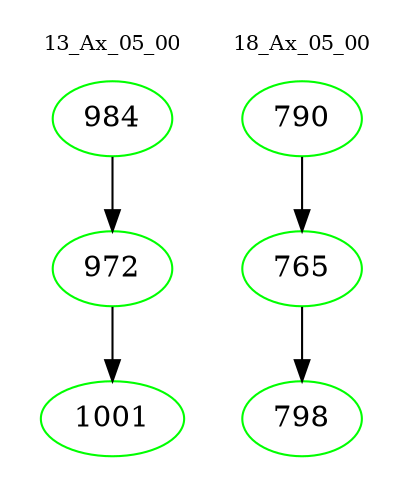 digraph{
subgraph cluster_0 {
color = white
label = "13_Ax_05_00";
fontsize=10;
T0_984 [label="984", color="green"]
T0_984 -> T0_972 [color="black"]
T0_972 [label="972", color="green"]
T0_972 -> T0_1001 [color="black"]
T0_1001 [label="1001", color="green"]
}
subgraph cluster_1 {
color = white
label = "18_Ax_05_00";
fontsize=10;
T1_790 [label="790", color="green"]
T1_790 -> T1_765 [color="black"]
T1_765 [label="765", color="green"]
T1_765 -> T1_798 [color="black"]
T1_798 [label="798", color="green"]
}
}
